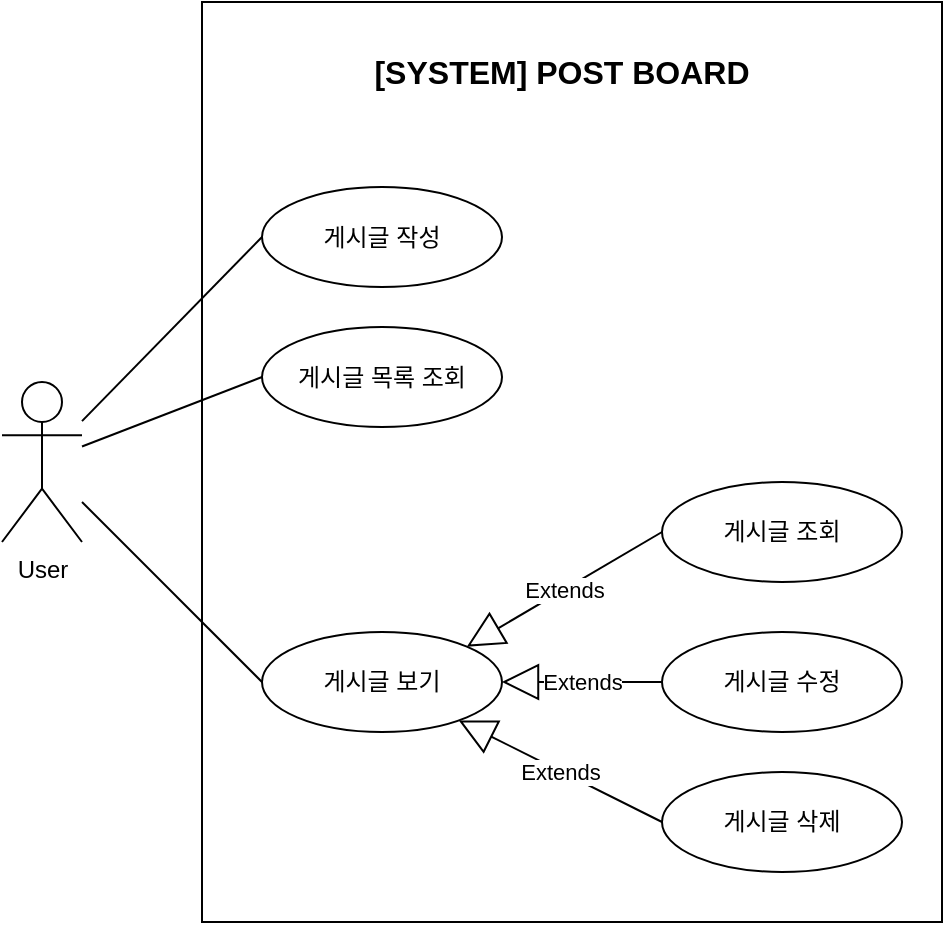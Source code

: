 <mxfile version="22.0.8" type="device">
  <diagram name="페이지-1" id="jMa91KVqN_kCi8uo8y37">
    <mxGraphModel dx="1434" dy="750" grid="1" gridSize="10" guides="1" tooltips="1" connect="1" arrows="1" fold="1" page="1" pageScale="1" pageWidth="827" pageHeight="1169" math="0" shadow="0">
      <root>
        <mxCell id="0" />
        <mxCell id="1" parent="0" />
        <mxCell id="5NOL_GgYFDbeDveFbk04-1" value="&lt;p style=&quot;&quot;&gt;&lt;br&gt;&lt;/p&gt;" style="rounded=0;whiteSpace=wrap;html=1;align=center;" vertex="1" parent="1">
          <mxGeometry x="300" y="90" width="370" height="460" as="geometry" />
        </mxCell>
        <mxCell id="5NOL_GgYFDbeDveFbk04-2" value="&lt;b style=&quot;border-color: var(--border-color); background-color: initial; font-size: 16px;&quot;&gt;[SYSTEM] POST BOARD&lt;/b&gt;" style="text;html=1;strokeColor=none;fillColor=none;align=center;verticalAlign=middle;whiteSpace=wrap;rounded=0;" vertex="1" parent="1">
          <mxGeometry x="335" y="110" width="290" height="30" as="geometry" />
        </mxCell>
        <mxCell id="5NOL_GgYFDbeDveFbk04-5" value="게시글 작성" style="ellipse;whiteSpace=wrap;html=1;" vertex="1" parent="1">
          <mxGeometry x="330" y="182.5" width="120" height="50" as="geometry" />
        </mxCell>
        <mxCell id="5NOL_GgYFDbeDveFbk04-6" value="게시글 목록 조회" style="ellipse;whiteSpace=wrap;html=1;" vertex="1" parent="1">
          <mxGeometry x="330" y="252.5" width="120" height="50" as="geometry" />
        </mxCell>
        <mxCell id="5NOL_GgYFDbeDveFbk04-7" value="게시글 조회" style="ellipse;whiteSpace=wrap;html=1;" vertex="1" parent="1">
          <mxGeometry x="530" y="330" width="120" height="50" as="geometry" />
        </mxCell>
        <mxCell id="5NOL_GgYFDbeDveFbk04-8" value="게시글 수정" style="ellipse;whiteSpace=wrap;html=1;" vertex="1" parent="1">
          <mxGeometry x="530" y="405" width="120" height="50" as="geometry" />
        </mxCell>
        <mxCell id="5NOL_GgYFDbeDveFbk04-9" value="게시글 삭제" style="ellipse;whiteSpace=wrap;html=1;" vertex="1" parent="1">
          <mxGeometry x="530" y="475" width="120" height="50" as="geometry" />
        </mxCell>
        <mxCell id="5NOL_GgYFDbeDveFbk04-10" value="게시글 보기" style="ellipse;whiteSpace=wrap;html=1;" vertex="1" parent="1">
          <mxGeometry x="330" y="405" width="120" height="50" as="geometry" />
        </mxCell>
        <mxCell id="5NOL_GgYFDbeDveFbk04-14" value="User" style="shape=umlActor;verticalLabelPosition=bottom;verticalAlign=top;html=1;outlineConnect=0;" vertex="1" parent="1">
          <mxGeometry x="200" y="280" width="40" height="80" as="geometry" />
        </mxCell>
        <mxCell id="5NOL_GgYFDbeDveFbk04-24" value="" style="endArrow=none;html=1;rounded=0;entryX=0;entryY=0.5;entryDx=0;entryDy=0;" edge="1" parent="1" source="5NOL_GgYFDbeDveFbk04-14" target="5NOL_GgYFDbeDveFbk04-10">
          <mxGeometry width="50" height="50" relative="1" as="geometry">
            <mxPoint x="450" y="390" as="sourcePoint" />
            <mxPoint x="500" y="340" as="targetPoint" />
          </mxGeometry>
        </mxCell>
        <mxCell id="5NOL_GgYFDbeDveFbk04-25" value="" style="endArrow=none;html=1;rounded=0;entryX=0;entryY=0.5;entryDx=0;entryDy=0;" edge="1" parent="1" source="5NOL_GgYFDbeDveFbk04-14" target="5NOL_GgYFDbeDveFbk04-6">
          <mxGeometry width="50" height="50" relative="1" as="geometry">
            <mxPoint x="450" y="390" as="sourcePoint" />
            <mxPoint x="500" y="340" as="targetPoint" />
          </mxGeometry>
        </mxCell>
        <mxCell id="5NOL_GgYFDbeDveFbk04-26" value="" style="endArrow=none;html=1;rounded=0;entryX=0;entryY=0.5;entryDx=0;entryDy=0;" edge="1" parent="1" source="5NOL_GgYFDbeDveFbk04-14" target="5NOL_GgYFDbeDveFbk04-5">
          <mxGeometry width="50" height="50" relative="1" as="geometry">
            <mxPoint x="450" y="390" as="sourcePoint" />
            <mxPoint x="500" y="340" as="targetPoint" />
          </mxGeometry>
        </mxCell>
        <mxCell id="5NOL_GgYFDbeDveFbk04-28" value="Extends" style="endArrow=block;endSize=16;endFill=0;html=1;rounded=0;exitX=0;exitY=0.5;exitDx=0;exitDy=0;entryX=1;entryY=0;entryDx=0;entryDy=0;" edge="1" parent="1" source="5NOL_GgYFDbeDveFbk04-7" target="5NOL_GgYFDbeDveFbk04-10">
          <mxGeometry width="160" relative="1" as="geometry">
            <mxPoint x="390" y="370" as="sourcePoint" />
            <mxPoint x="550" y="370" as="targetPoint" />
          </mxGeometry>
        </mxCell>
        <mxCell id="5NOL_GgYFDbeDveFbk04-29" value="Extends" style="endArrow=block;endSize=16;endFill=0;html=1;rounded=0;exitX=0;exitY=0.5;exitDx=0;exitDy=0;entryX=1;entryY=0.5;entryDx=0;entryDy=0;" edge="1" parent="1" source="5NOL_GgYFDbeDveFbk04-8" target="5NOL_GgYFDbeDveFbk04-10">
          <mxGeometry width="160" relative="1" as="geometry">
            <mxPoint x="390" y="370" as="sourcePoint" />
            <mxPoint x="550" y="370" as="targetPoint" />
          </mxGeometry>
        </mxCell>
        <mxCell id="5NOL_GgYFDbeDveFbk04-30" value="Extends" style="endArrow=block;endSize=16;endFill=0;html=1;rounded=0;exitX=0;exitY=0.5;exitDx=0;exitDy=0;" edge="1" parent="1" source="5NOL_GgYFDbeDveFbk04-9" target="5NOL_GgYFDbeDveFbk04-10">
          <mxGeometry width="160" relative="1" as="geometry">
            <mxPoint x="390" y="370" as="sourcePoint" />
            <mxPoint x="550" y="370" as="targetPoint" />
          </mxGeometry>
        </mxCell>
      </root>
    </mxGraphModel>
  </diagram>
</mxfile>
